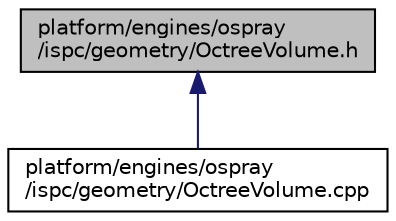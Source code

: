 digraph "platform/engines/ospray/ispc/geometry/OctreeVolume.h"
{
 // LATEX_PDF_SIZE
  edge [fontname="Helvetica",fontsize="10",labelfontname="Helvetica",labelfontsize="10"];
  node [fontname="Helvetica",fontsize="10",shape=record];
  Node1 [label="platform/engines/ospray\l/ispc/geometry/OctreeVolume.h",height=0.2,width=0.4,color="black", fillcolor="grey75", style="filled", fontcolor="black",tooltip=" "];
  Node1 -> Node2 [dir="back",color="midnightblue",fontsize="10",style="solid",fontname="Helvetica"];
  Node2 [label="platform/engines/ospray\l/ispc/geometry/OctreeVolume.cpp",height=0.2,width=0.4,color="black", fillcolor="white", style="filled",URL="$d4/dc0/OctreeVolume_8cpp.html",tooltip=" "];
}
